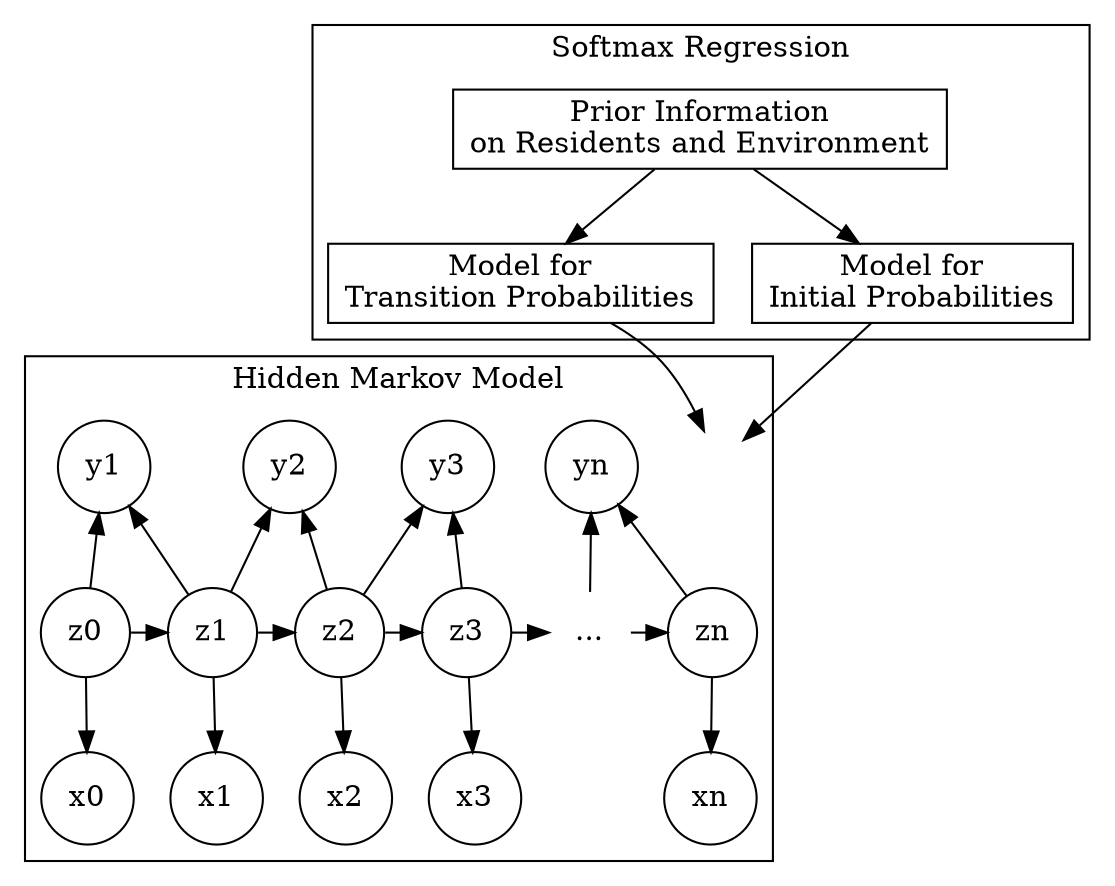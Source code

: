 digraph G {
    rankdir=TB;
    subgraph cluster_1 {
        label = "Softmax Regression";

        node [color=black, shape=box];
        data [label="Prior Information\non Residents and Environment"];
        transmat [label="Model for\nTransition Probabilities"];
        initmat [label="Model for\nInitial Probabilities"];
        data -> transmat;
        data -> initmat;
    }

    subgraph cluster_0 {
        node [color=black, shape=circle];
        zi [label="...", color=white];
        {rank = same; z0 -> z1 -> z2 -> z3 -> zi -> zn;}
        anchor [label="", color=white];
        {rank = min; anchor};
        z0 -> x0;
        z1 -> x1;
        z2 -> x2;
        z3 -> x3;
        zn -> xn;
        z0 -> y1;
        z1 -> y1;
        z1 -> y2;
        z2 -> y2;
        z2 -> y3;
        z3 -> y3;
        zi -> yn;
        zn -> yn;
        {rank = same; x0; x1; x2; x3; xn;}
        {rank = source; y1; y2; y3; yn;}
        label = "Hidden Markov Model";
    }

    initmat -> anchor;
    transmat -> anchor;
}
